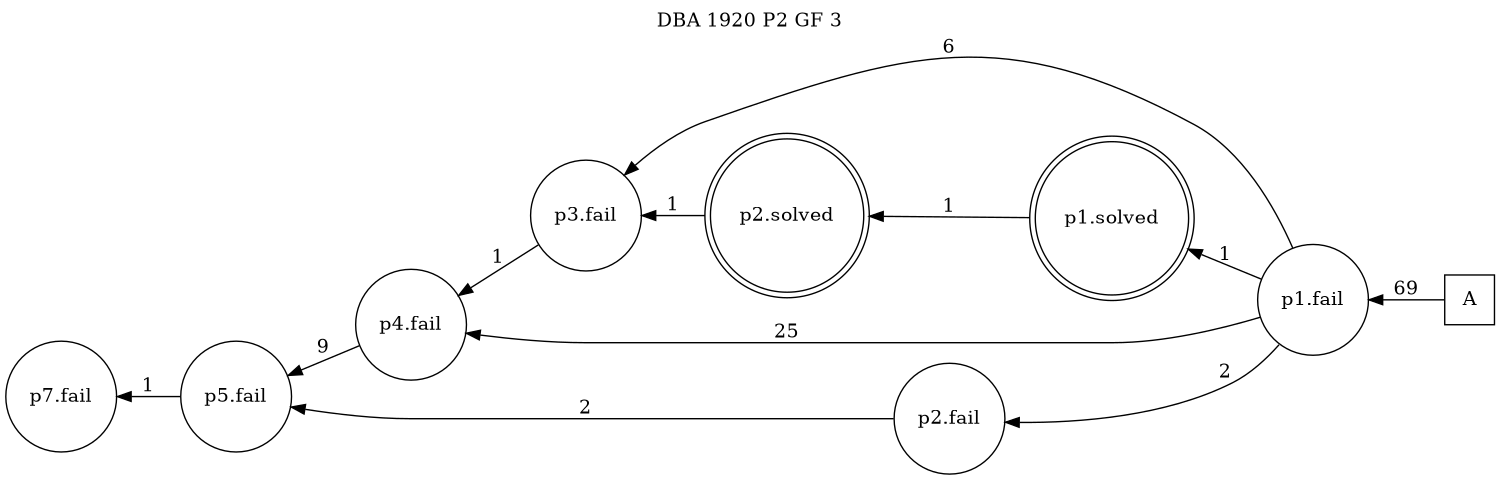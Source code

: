 digraph DBA_1920_P2_GF_3 {
labelloc="tl"
label= " DBA 1920 P2 GF 3 "
rankdir="RL";
graph [ size=" 10 , 10 !"]

"A" [shape="square" label="A"]
"p1.fail" [shape="circle" label="p1.fail"]
"p4.fail" [shape="circle" label="p4.fail"]
"p2.fail" [shape="circle" label="p2.fail"]
"p5.fail" [shape="circle" label="p5.fail"]
"p3.fail" [shape="circle" label="p3.fail"]
"p1.solved" [shape="doublecircle" label="p1.solved"]
"p2.solved" [shape="doublecircle" label="p2.solved"]
"p7.fail" [shape="circle" label="p7.fail"]
"A" -> "p1.fail" [ label=69]
"p1.fail" -> "p4.fail" [ label=25]
"p1.fail" -> "p2.fail" [ label=2]
"p1.fail" -> "p3.fail" [ label=6]
"p1.fail" -> "p1.solved" [ label=1]
"p4.fail" -> "p5.fail" [ label=9]
"p2.fail" -> "p5.fail" [ label=2]
"p5.fail" -> "p7.fail" [ label=1]
"p3.fail" -> "p4.fail" [ label=1]
"p1.solved" -> "p2.solved" [ label=1]
"p2.solved" -> "p3.fail" [ label=1]
}
